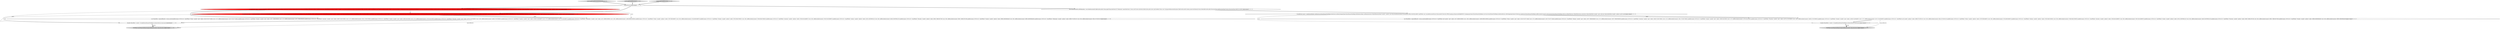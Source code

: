 digraph {
13 [style = filled, label = "testGroupByTimeExtractionWithNulls['0', '0', '1']", fillcolor = lightgray, shape = diamond image = "AAA0AAABBB3BBB"];
4 [style = filled, label = "Iterable<ResultRow> results = GroupByQueryRunnerTestHelper.runQuery(factory,runner,query)@@@6@@@['1', '1', '0']", fillcolor = white, shape = ellipse image = "AAA0AAABBB1BBB"];
12 [style = filled, label = "Iterable<ResultRow> results = GroupByQueryRunnerTestHelper.runQuery(factory,runner,query)@@@28@@@['0', '0', '1']", fillcolor = white, shape = ellipse image = "AAA0AAABBB3BBB"];
11 [style = filled, label = "TestHelper.assertExpectedObjects(expectedResults,results,\"time-extraction\")@@@29@@@['0', '0', '1']", fillcolor = lightgray, shape = ellipse image = "AAA0AAABBB3BBB"];
6 [style = filled, label = "GroupByQuery query = makeQueryBuilder().setDataSource(QueryRunnerTestHelper.DATA_SOURCE).setQuerySegmentSpec(QueryRunnerTestHelper.FULL_ON_INTERVAL_SPEC).setDimensions(new DefaultDimensionSpec(\"market\",\"market\"),new ExtractionDimensionSpec(ColumnHolder.TIME_COLUMN_NAME,\"dayOfWeek\",new TimeFormatExtractionFn(\"EEEE\",null,null,null,false))).setAggregatorSpecs(QueryRunnerTestHelper.ROWS_COUNT,QueryRunnerTestHelper.INDEX_DOUBLE_SUM).setPostAggregatorSpecs(Collections.singletonList(QueryRunnerTestHelper.ADD_ROWS_INDEX_CONSTANT)).setGranularity(QueryRunnerTestHelper.ALL_GRAN).setDimFilter(new OrDimFilter(Arrays.asList(new SelectorDimFilter(\"market\",\"spot\",null),new SelectorDimFilter(\"market\",\"upfront\",null)))).build()@@@4@@@['0', '1', '0']", fillcolor = red, shape = ellipse image = "AAA1AAABBB2BBB"];
7 [style = filled, label = "testGroupByTimeExtraction['0', '1', '0']", fillcolor = lightgray, shape = diamond image = "AAA0AAABBB2BBB"];
3 [style = filled, label = "cannotVectorize()@@@3@@@['1', '1', '1']", fillcolor = white, shape = ellipse image = "AAA0AAABBB1BBB"];
0 [style = filled, label = "GroupByQuery query = makeQueryBuilder().setDataSource(QueryRunnerTestHelper.dataSource).setQuerySegmentSpec(QueryRunnerTestHelper.fullOnIntervalSpec).setDimensions(new DefaultDimensionSpec(\"market\",\"market\"),new ExtractionDimensionSpec(ColumnHolder.TIME_COLUMN_NAME,\"dayOfWeek\",new TimeFormatExtractionFn(\"EEEE\",null,null,null,false))).setAggregatorSpecs(QueryRunnerTestHelper.rowsCount,QueryRunnerTestHelper.indexDoubleSum).setPostAggregatorSpecs(Collections.singletonList(QueryRunnerTestHelper.addRowsIndexConstant)).setGranularity(QueryRunnerTestHelper.allGran).setDimFilter(new OrDimFilter(Arrays.asList(new SelectorDimFilter(\"market\",\"spot\",null),new SelectorDimFilter(\"market\",\"upfront\",null)))).build()@@@4@@@['1', '0', '0']", fillcolor = red, shape = ellipse image = "AAA1AAABBB1BBB"];
5 [style = filled, label = "List<ResultRow> expectedResults = Arrays.asList(makeRow(query,\"1970-01-01\",\"dayOfWeek\",\"Friday\",\"market\",\"spot\",\"index\",13219.574157714844,\"rows\",117L,\"addRowsIndexConstant\",13337.574157714844),makeRow(query,\"1970-01-01\",\"dayOfWeek\",\"Monday\",\"market\",\"spot\",\"index\",13557.738830566406,\"rows\",117L,\"addRowsIndexConstant\",13675.738830566406),makeRow(query,\"1970-01-01\",\"dayOfWeek\",\"Saturday\",\"market\",\"spot\",\"index\",13493.751281738281,\"rows\",117L,\"addRowsIndexConstant\",13611.751281738281),makeRow(query,\"1970-01-01\",\"dayOfWeek\",\"Sunday\",\"market\",\"spot\",\"index\",13585.541015625,\"rows\",117L,\"addRowsIndexConstant\",13703.541015625),makeRow(query,\"1970-01-01\",\"dayOfWeek\",\"Thursday\",\"market\",\"spot\",\"index\",14279.127197265625,\"rows\",126L,\"addRowsIndexConstant\",14406.127197265625),makeRow(query,\"1970-01-01\",\"dayOfWeek\",\"Tuesday\",\"market\",\"spot\",\"index\",13199.471435546875,\"rows\",117L,\"addRowsIndexConstant\",13317.471435546875),makeRow(query,\"1970-01-01\",\"dayOfWeek\",\"Wednesday\",\"market\",\"spot\",\"index\",14271.368591308594,\"rows\",126L,\"addRowsIndexConstant\",14398.368591308594),makeRow(query,\"1970-01-01\",\"dayOfWeek\",\"Friday\",\"market\",\"upfront\",\"index\",27297.8623046875,\"rows\",26L,\"addRowsIndexConstant\",27324.8623046875),makeRow(query,\"1970-01-01\",\"dayOfWeek\",\"Monday\",\"market\",\"upfront\",\"index\",27619.58447265625,\"rows\",26L,\"addRowsIndexConstant\",27646.58447265625),makeRow(query,\"1970-01-01\",\"dayOfWeek\",\"Saturday\",\"market\",\"upfront\",\"index\",27820.83154296875,\"rows\",26L,\"addRowsIndexConstant\",27847.83154296875),makeRow(query,\"1970-01-01\",\"dayOfWeek\",\"Sunday\",\"market\",\"upfront\",\"index\",24791.223876953125,\"rows\",26L,\"addRowsIndexConstant\",24818.223876953125),makeRow(query,\"1970-01-01\",\"dayOfWeek\",\"Thursday\",\"market\",\"upfront\",\"index\",28562.748901367188,\"rows\",28L,\"addRowsIndexConstant\",28591.748901367188),makeRow(query,\"1970-01-01\",\"dayOfWeek\",\"Tuesday\",\"market\",\"upfront\",\"index\",26968.280639648438,\"rows\",26L,\"addRowsIndexConstant\",26995.280639648438),makeRow(query,\"1970-01-01\",\"dayOfWeek\",\"Wednesday\",\"market\",\"upfront\",\"index\",28985.5751953125,\"rows\",28L,\"addRowsIndexConstant\",29014.5751953125))@@@5@@@['1', '1', '0']", fillcolor = white, shape = ellipse image = "AAA0AAABBB1BBB"];
9 [style = filled, label = "final DimExtractionFn nullWednesdays = new DimExtractionFn(){@Override public String apply(String dimValue){if (\"Wednesday\".equals(dimValue)) {return null}{return dimValue}}@Override public byte(( getCacheKey(){throw new UnsupportedOperationException()}@Override public boolean preservesOrdering(){return false}@Override public ExtractionType getExtractionType(){return ExtractionType.MANY_TO_ONE}}@@@4@@@['0', '0', '1']", fillcolor = white, shape = ellipse image = "AAA0AAABBB3BBB"];
10 [style = filled, label = "GroupByQuery query = makeQueryBuilder().setDataSource(QueryRunnerTestHelper.dataSource).setQuerySegmentSpec(QueryRunnerTestHelper.fullOnIntervalSpec).setDimensions(new DefaultDimensionSpec(\"market\",\"market\"),new ExtractionDimensionSpec(ColumnHolder.TIME_COLUMN_NAME,\"dayOfWeek\",new CascadeExtractionFn(new ExtractionFn((((edu.fdu.CPPDG.tinypdg.pe.ExpressionInfo@8d091f))).setAggregatorSpecs(QueryRunnerTestHelper.rowsCount,QueryRunnerTestHelper.indexDoubleSum).setPostAggregatorSpecs(Collections.singletonList(QueryRunnerTestHelper.addRowsIndexConstant)).setGranularity(QueryRunnerTestHelper.allGran).setDimFilter(new OrDimFilter(Arrays.asList(new SelectorDimFilter(\"market\",\"spot\",null),new SelectorDimFilter(\"market\",\"upfront\",null)))).build()@@@24@@@['0', '0', '1']", fillcolor = white, shape = ellipse image = "AAA0AAABBB3BBB"];
1 [style = filled, label = "TestHelper.assertExpectedObjects(expectedResults,results,\"time-extraction\")@@@7@@@['1', '1', '0']", fillcolor = lightgray, shape = ellipse image = "AAA0AAABBB1BBB"];
8 [style = filled, label = "List<ResultRow> expectedResults = Arrays.asList(makeRow(query,\"1970-01-01\",\"dayOfWeek\",null,\"market\",\"spot\",\"index\",14271.368591308594,\"rows\",126L,\"addRowsIndexConstant\",14398.368591308594),makeRow(query,\"1970-01-01\",\"dayOfWeek\",\"Friday\",\"market\",\"spot\",\"index\",13219.574157714844,\"rows\",117L,\"addRowsIndexConstant\",13337.574157714844),makeRow(query,\"1970-01-01\",\"dayOfWeek\",\"Monday\",\"market\",\"spot\",\"index\",13557.738830566406,\"rows\",117L,\"addRowsIndexConstant\",13675.738830566406),makeRow(query,\"1970-01-01\",\"dayOfWeek\",\"Saturday\",\"market\",\"spot\",\"index\",13493.751281738281,\"rows\",117L,\"addRowsIndexConstant\",13611.751281738281),makeRow(query,\"1970-01-01\",\"dayOfWeek\",\"Sunday\",\"market\",\"spot\",\"index\",13585.541015625,\"rows\",117L,\"addRowsIndexConstant\",13703.541015625),makeRow(query,\"1970-01-01\",\"dayOfWeek\",\"Thursday\",\"market\",\"spot\",\"index\",14279.127197265625,\"rows\",126L,\"addRowsIndexConstant\",14406.127197265625),makeRow(query,\"1970-01-01\",\"dayOfWeek\",\"Tuesday\",\"market\",\"spot\",\"index\",13199.471435546875,\"rows\",117L,\"addRowsIndexConstant\",13317.471435546875),makeRow(query,\"1970-01-01\",\"dayOfWeek\",null,\"market\",\"upfront\",\"index\",28985.5751953125,\"rows\",28L,\"addRowsIndexConstant\",29014.5751953125),makeRow(query,\"1970-01-01\",\"dayOfWeek\",\"Friday\",\"market\",\"upfront\",\"index\",27297.8623046875,\"rows\",26L,\"addRowsIndexConstant\",27324.8623046875),makeRow(query,\"1970-01-01\",\"dayOfWeek\",\"Monday\",\"market\",\"upfront\",\"index\",27619.58447265625,\"rows\",26L,\"addRowsIndexConstant\",27646.58447265625),makeRow(query,\"1970-01-01\",\"dayOfWeek\",\"Saturday\",\"market\",\"upfront\",\"index\",27820.83154296875,\"rows\",26L,\"addRowsIndexConstant\",27847.83154296875),makeRow(query,\"1970-01-01\",\"dayOfWeek\",\"Sunday\",\"market\",\"upfront\",\"index\",24791.223876953125,\"rows\",26L,\"addRowsIndexConstant\",24818.223876953125),makeRow(query,\"1970-01-01\",\"dayOfWeek\",\"Thursday\",\"market\",\"upfront\",\"index\",28562.748901367188,\"rows\",28L,\"addRowsIndexConstant\",28591.748901367188),makeRow(query,\"1970-01-01\",\"dayOfWeek\",\"Tuesday\",\"market\",\"upfront\",\"index\",26968.280639648438,\"rows\",26L,\"addRowsIndexConstant\",26995.280639648438))@@@27@@@['0', '0', '1']", fillcolor = white, shape = ellipse image = "AAA0AAABBB3BBB"];
2 [style = filled, label = "testGroupByTimeExtraction['1', '0', '0']", fillcolor = lightgray, shape = diamond image = "AAA0AAABBB1BBB"];
8->11 [style = solid, label="expectedResults"];
12->11 [style = solid, label="results"];
2->3 [style = bold, label=""];
0->6 [style = dashed, label="0"];
12->11 [style = bold, label=""];
0->4 [style = solid, label="query"];
3->6 [style = bold, label=""];
4->1 [style = solid, label="results"];
9->10 [style = bold, label=""];
0->5 [style = solid, label="query"];
6->5 [style = solid, label="query"];
7->3 [style = bold, label=""];
3->0 [style = bold, label=""];
3->9 [style = bold, label=""];
6->4 [style = solid, label="query"];
6->5 [style = bold, label=""];
5->1 [style = solid, label="expectedResults"];
10->8 [style = bold, label=""];
13->3 [style = bold, label=""];
5->4 [style = bold, label=""];
4->1 [style = bold, label=""];
10->8 [style = solid, label="query"];
8->12 [style = bold, label=""];
10->12 [style = solid, label="query"];
0->5 [style = bold, label=""];
}
